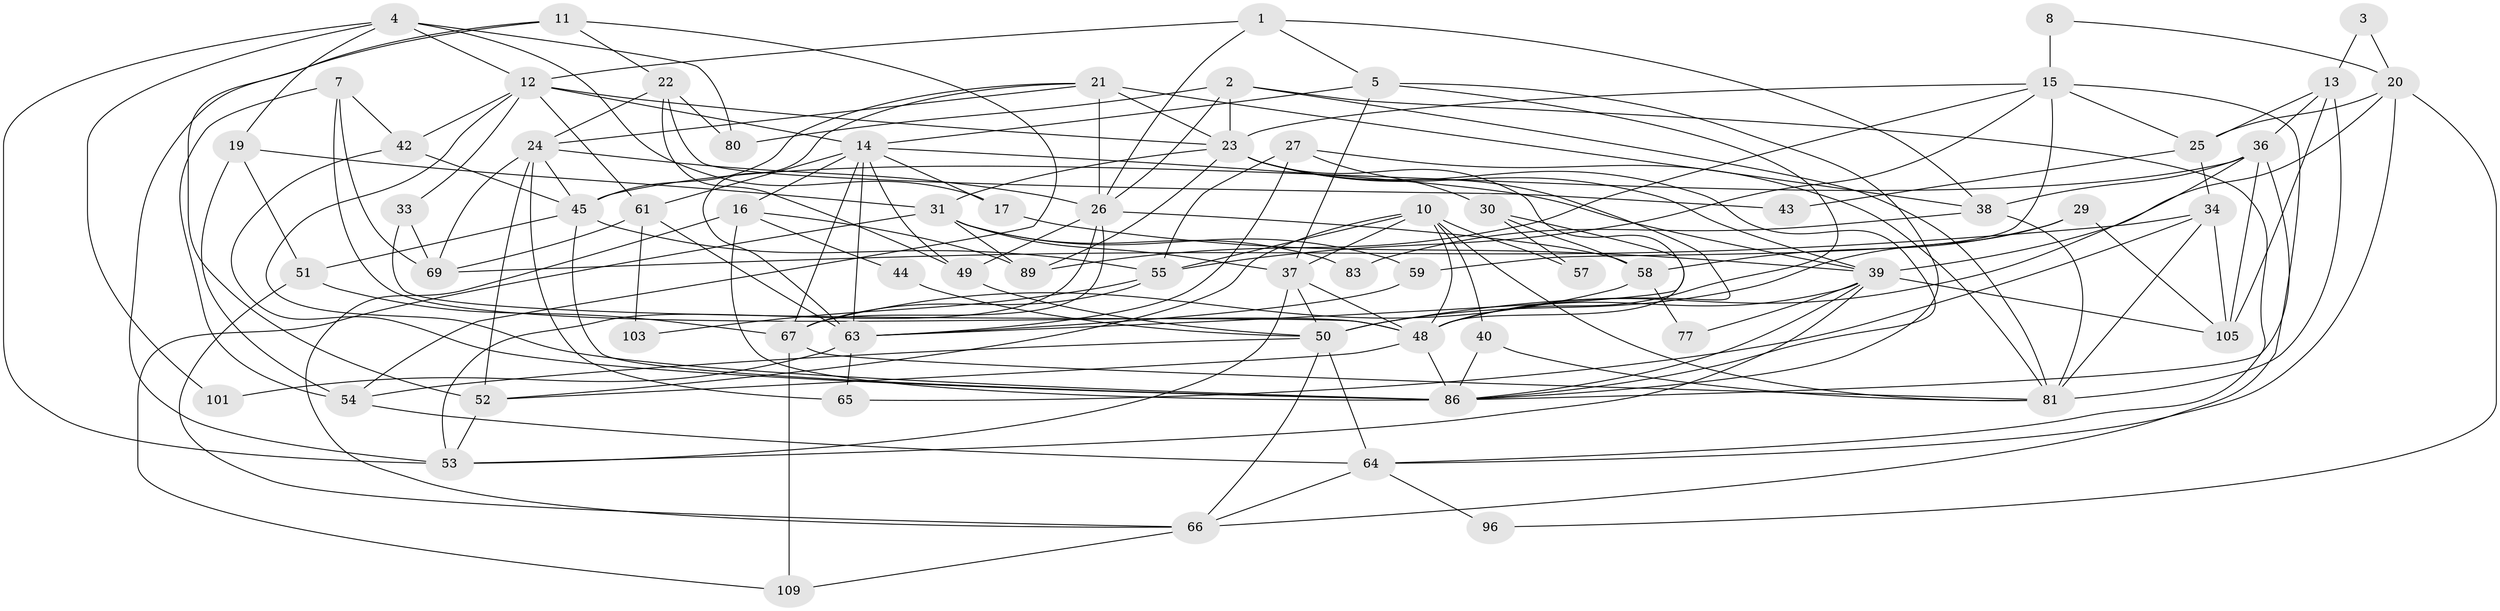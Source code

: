 // original degree distribution, {2: 0.1559633027522936, 4: 0.3577981651376147, 3: 0.2018348623853211, 6: 0.13761467889908258, 7: 0.027522935779816515, 5: 0.11009174311926606, 9: 0.009174311926605505}
// Generated by graph-tools (version 1.1) at 2025/42/03/06/25 10:42:01]
// undirected, 67 vertices, 169 edges
graph export_dot {
graph [start="1"]
  node [color=gray90,style=filled];
  1 [super="+6"];
  2 [super="+88"];
  3;
  4 [super="+56"];
  5 [super="+9"];
  7 [super="+94"];
  8;
  10 [super="+91"];
  11;
  12 [super="+78"];
  13 [super="+60"];
  14 [super="+35"];
  15 [super="+28"];
  16 [super="+18"];
  17 [super="+79"];
  19;
  20 [super="+41"];
  21;
  22 [super="+87"];
  23 [super="+76"];
  24 [super="+32"];
  25;
  26 [super="+93"];
  27 [super="+62"];
  29;
  30;
  31 [super="+92"];
  33 [super="+95"];
  34 [super="+70"];
  36 [super="+68"];
  37 [super="+47"];
  38 [super="+84"];
  39 [super="+71"];
  40 [super="+97"];
  42 [super="+85"];
  43;
  44;
  45 [super="+46"];
  48 [super="+99"];
  49;
  50 [super="+90"];
  51;
  52 [super="+74"];
  53 [super="+104"];
  54;
  55;
  57;
  58 [super="+106"];
  59;
  61 [super="+107"];
  63 [super="+73"];
  64 [super="+72"];
  65 [super="+102"];
  66 [super="+75"];
  67 [super="+98"];
  69 [super="+100"];
  77;
  80;
  81 [super="+82"];
  83;
  86 [super="+108"];
  89;
  96;
  101;
  103;
  105;
  109;
  1 -- 26;
  1 -- 12;
  1 -- 5;
  1 -- 38;
  2 -- 23;
  2 -- 80;
  2 -- 64;
  2 -- 81;
  2 -- 26;
  3 -- 20;
  3 -- 13;
  4 -- 80;
  4 -- 53;
  4 -- 17;
  4 -- 19;
  4 -- 101;
  4 -- 12;
  5 -- 37;
  5 -- 48;
  5 -- 86;
  5 -- 14;
  7 -- 42;
  7 -- 48;
  7 -- 69;
  7 -- 54;
  8 -- 15 [weight=2];
  8 -- 20;
  10 -- 37;
  10 -- 40;
  10 -- 55;
  10 -- 57;
  10 -- 48;
  10 -- 81 [weight=2];
  10 -- 52;
  11 -- 54;
  11 -- 53;
  11 -- 22;
  11 -- 52;
  12 -- 61;
  12 -- 42;
  12 -- 14;
  12 -- 23;
  12 -- 33;
  12 -- 86;
  13 -- 25;
  13 -- 81;
  13 -- 105;
  13 -- 36;
  14 -- 49;
  14 -- 61;
  14 -- 63 [weight=2];
  14 -- 17;
  14 -- 16;
  14 -- 67;
  14 -- 39;
  15 -- 55;
  15 -- 59;
  15 -- 25;
  15 -- 66;
  15 -- 89;
  15 -- 23;
  16 -- 86;
  16 -- 89;
  16 -- 44;
  16 -- 66;
  17 -- 39;
  19 -- 31;
  19 -- 54;
  19 -- 51;
  20 -- 96;
  20 -- 64;
  20 -- 25;
  20 -- 39;
  21 -- 45;
  21 -- 63;
  21 -- 24;
  21 -- 26;
  21 -- 23;
  21 -- 38;
  22 -- 80;
  22 -- 43;
  22 -- 24;
  22 -- 49;
  23 -- 31;
  23 -- 39;
  23 -- 50;
  23 -- 86;
  23 -- 89;
  23 -- 63;
  24 -- 52;
  24 -- 45;
  24 -- 26;
  24 -- 69;
  24 -- 65 [weight=2];
  25 -- 43;
  25 -- 34;
  26 -- 49;
  26 -- 53;
  26 -- 67;
  26 -- 58;
  27 -- 81;
  27 -- 63;
  27 -- 55;
  27 -- 30;
  29 -- 50;
  29 -- 105;
  29 -- 58;
  30 -- 48;
  30 -- 57;
  30 -- 58;
  31 -- 109;
  31 -- 83;
  31 -- 37;
  31 -- 89;
  31 -- 59;
  33 -- 69;
  33 -- 48;
  34 -- 105;
  34 -- 69;
  34 -- 65;
  34 -- 81;
  36 -- 38;
  36 -- 86;
  36 -- 48;
  36 -- 105;
  36 -- 45;
  37 -- 48;
  37 -- 53;
  37 -- 50;
  38 -- 83;
  38 -- 81 [weight=2];
  39 -- 105;
  39 -- 77;
  39 -- 48;
  39 -- 53;
  39 -- 86;
  40 -- 86;
  40 -- 81;
  42 -- 86;
  42 -- 45;
  44 -- 50;
  45 -- 86;
  45 -- 51;
  45 -- 55;
  48 -- 52;
  48 -- 86;
  49 -- 50;
  50 -- 54;
  50 -- 66;
  50 -- 64;
  51 -- 67;
  51 -- 66;
  52 -- 53;
  54 -- 64;
  55 -- 67;
  55 -- 103;
  58 -- 77;
  58 -- 67;
  59 -- 63;
  61 -- 69;
  61 -- 103;
  61 -- 63;
  63 -- 65;
  63 -- 101;
  64 -- 96;
  64 -- 66;
  66 -- 109;
  67 -- 109;
  67 -- 81;
}
